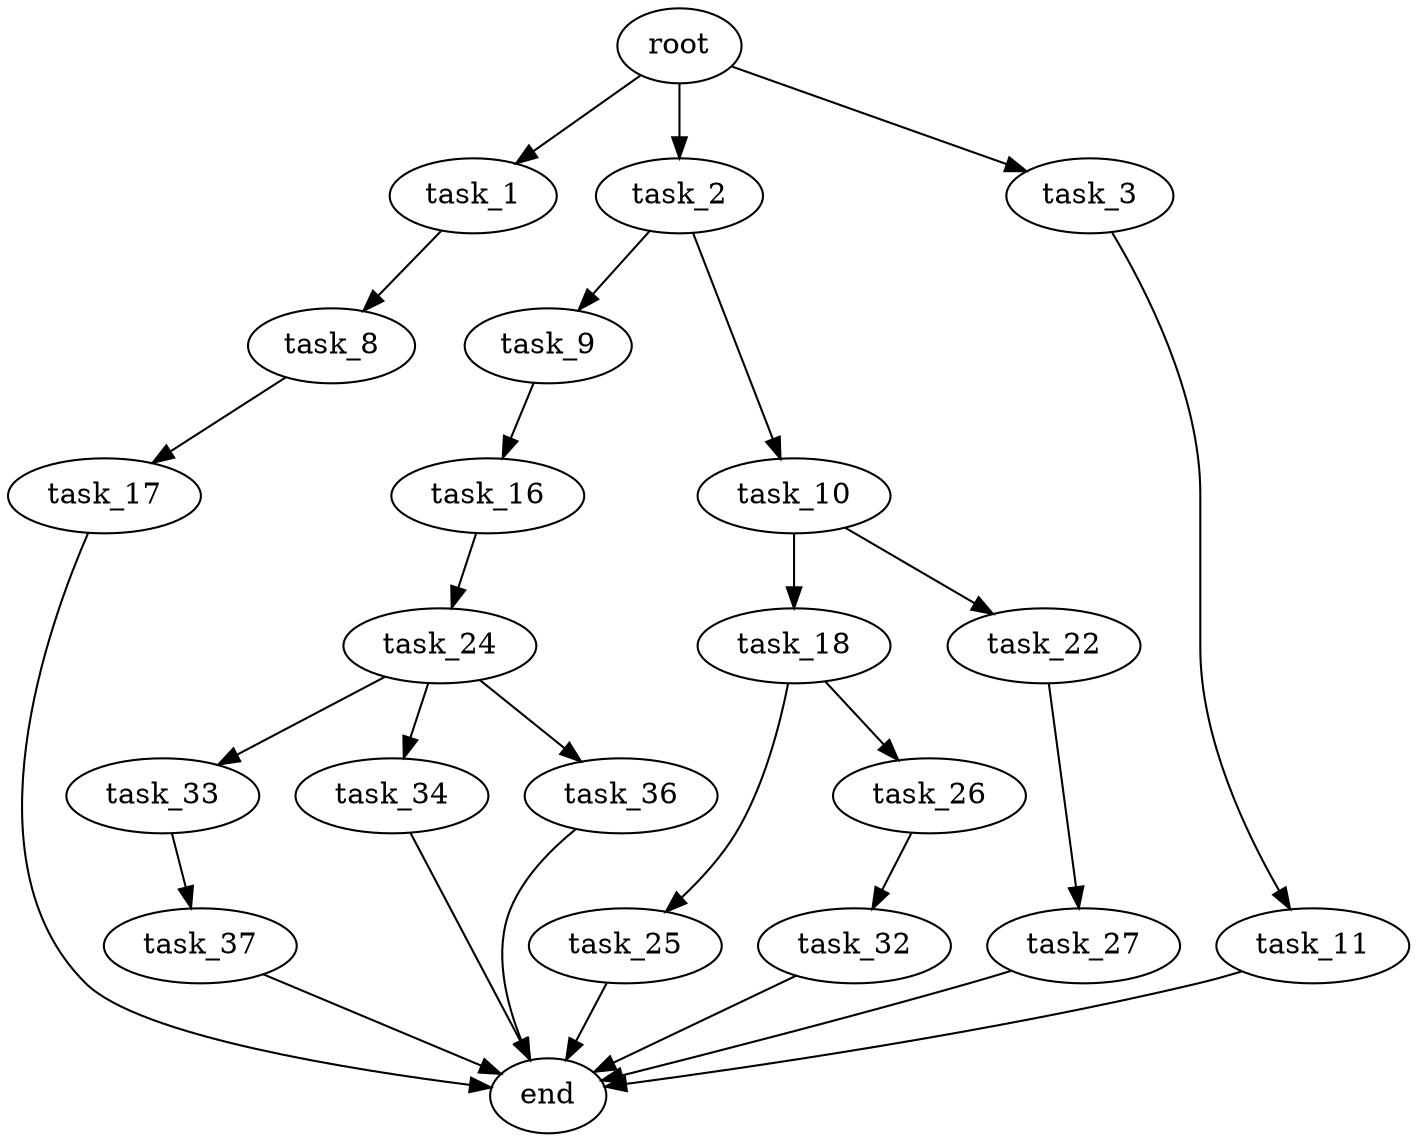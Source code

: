 digraph G {
  root [size="0.000000"];
  task_1 [size="115849651711.000000"];
  task_2 [size="28991029248.000000"];
  task_3 [size="43911378339.000000"];
  task_8 [size="368293445632.000000"];
  task_9 [size="549755813888.000000"];
  task_10 [size="12940274794.000000"];
  task_11 [size="8589934592.000000"];
  task_16 [size="134217728000.000000"];
  task_17 [size="28991029248.000000"];
  task_18 [size="8589934592.000000"];
  task_22 [size="28991029248.000000"];
  task_24 [size="12446345470.000000"];
  task_25 [size="9173882754.000000"];
  task_26 [size="147076263763.000000"];
  task_27 [size="50439369461.000000"];
  task_32 [size="151624917575.000000"];
  task_33 [size="889787490399.000000"];
  task_34 [size="134217728000.000000"];
  task_36 [size="549755813888.000000"];
  task_37 [size="1208130942.000000"];
  end [size="0.000000"];

  root -> task_1 [size="1.000000"];
  root -> task_2 [size="1.000000"];
  root -> task_3 [size="1.000000"];
  task_1 -> task_8 [size="209715200.000000"];
  task_2 -> task_9 [size="75497472.000000"];
  task_2 -> task_10 [size="75497472.000000"];
  task_3 -> task_11 [size="33554432.000000"];
  task_8 -> task_17 [size="411041792.000000"];
  task_9 -> task_16 [size="536870912.000000"];
  task_10 -> task_18 [size="838860800.000000"];
  task_10 -> task_22 [size="838860800.000000"];
  task_11 -> end [size="1.000000"];
  task_16 -> task_24 [size="209715200.000000"];
  task_17 -> end [size="1.000000"];
  task_18 -> task_25 [size="33554432.000000"];
  task_18 -> task_26 [size="33554432.000000"];
  task_22 -> task_27 [size="75497472.000000"];
  task_24 -> task_33 [size="301989888.000000"];
  task_24 -> task_34 [size="301989888.000000"];
  task_24 -> task_36 [size="301989888.000000"];
  task_25 -> end [size="1.000000"];
  task_26 -> task_32 [size="134217728.000000"];
  task_27 -> end [size="1.000000"];
  task_32 -> end [size="1.000000"];
  task_33 -> task_37 [size="679477248.000000"];
  task_34 -> end [size="1.000000"];
  task_36 -> end [size="1.000000"];
  task_37 -> end [size="1.000000"];
}
